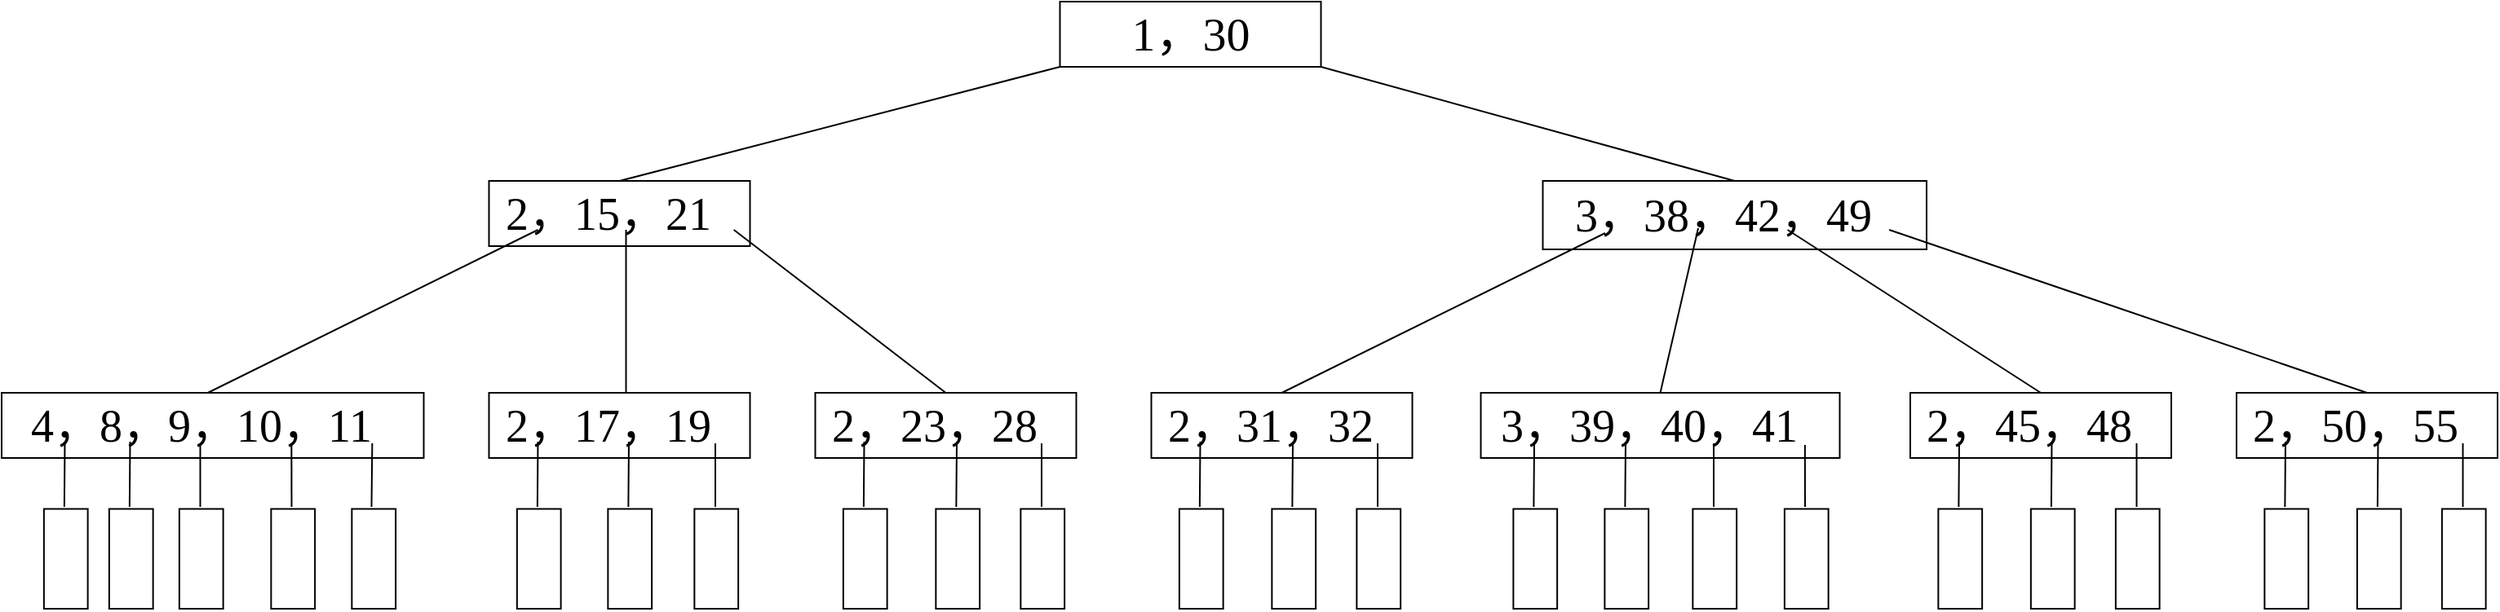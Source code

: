 <?xml version="1.0" encoding="UTF-8"?>
<mxfile version="23.0.2" type="browser">
  <diagram name="第 1 页" id="3PVEKyujBOwQawj6S-Ko">
    <mxGraphModel dx="2630" dy="1258" grid="1" gridSize="10" guides="1" tooltips="1" connect="1" arrows="1" fold="1" page="1" pageScale="1" pageWidth="827" pageHeight="1169" math="0" shadow="0">
      <root>
        <mxCell id="0" />
        <mxCell id="1" parent="0" />
        <mxCell id="MwAe-ZKwVNbbqnce8Q7p-1" value="&lt;font style=&quot;font-size: 28px;&quot; face=&quot;Times New Roman&quot;&gt;4，8，9，10，11&amp;nbsp;&amp;nbsp;&lt;/font&gt;" style="rounded=0;whiteSpace=wrap;html=1;align=center;" vertex="1" parent="1">
          <mxGeometry x="-350" y="328" width="258.75" height="40" as="geometry" />
        </mxCell>
        <mxCell id="MwAe-ZKwVNbbqnce8Q7p-2" value="" style="rounded=0;whiteSpace=wrap;html=1;rotation=90;" vertex="1" parent="1">
          <mxGeometry x="-301.25" y="416.44" width="61.25" height="26.88" as="geometry" />
        </mxCell>
        <mxCell id="MwAe-ZKwVNbbqnce8Q7p-3" value="" style="endArrow=none;html=1;rounded=0;" edge="1" parent="1">
          <mxGeometry width="50" height="50" relative="1" as="geometry">
            <mxPoint x="-271.57" y="398" as="sourcePoint" />
            <mxPoint x="-271.25" y="358" as="targetPoint" />
          </mxGeometry>
        </mxCell>
        <mxCell id="MwAe-ZKwVNbbqnce8Q7p-4" value="" style="rounded=0;whiteSpace=wrap;html=1;rotation=90;" vertex="1" parent="1">
          <mxGeometry x="-341.25" y="416.44" width="61.25" height="26.88" as="geometry" />
        </mxCell>
        <mxCell id="MwAe-ZKwVNbbqnce8Q7p-5" value="" style="endArrow=none;html=1;rounded=0;" edge="1" parent="1">
          <mxGeometry width="50" height="50" relative="1" as="geometry">
            <mxPoint x="-311.57" y="398" as="sourcePoint" />
            <mxPoint x="-311.25" y="358" as="targetPoint" />
          </mxGeometry>
        </mxCell>
        <mxCell id="MwAe-ZKwVNbbqnce8Q7p-6" value="" style="rounded=0;whiteSpace=wrap;html=1;rotation=90;" vertex="1" parent="1">
          <mxGeometry x="-258.25" y="416.44" width="61.25" height="26.88" as="geometry" />
        </mxCell>
        <mxCell id="MwAe-ZKwVNbbqnce8Q7p-7" value="" style="endArrow=none;html=1;rounded=0;" edge="1" parent="1">
          <mxGeometry width="50" height="50" relative="1" as="geometry">
            <mxPoint x="-228.25" y="398" as="sourcePoint" />
            <mxPoint x="-228.25" y="359" as="targetPoint" />
          </mxGeometry>
        </mxCell>
        <mxCell id="MwAe-ZKwVNbbqnce8Q7p-8" value="" style="rounded=0;whiteSpace=wrap;html=1;rotation=90;" vertex="1" parent="1">
          <mxGeometry x="-202" y="416.44" width="61.25" height="26.88" as="geometry" />
        </mxCell>
        <mxCell id="MwAe-ZKwVNbbqnce8Q7p-9" value="" style="endArrow=none;html=1;rounded=0;" edge="1" parent="1">
          <mxGeometry width="50" height="50" relative="1" as="geometry">
            <mxPoint x="-172.25" y="398" as="sourcePoint" />
            <mxPoint x="-172.32" y="360" as="targetPoint" />
          </mxGeometry>
        </mxCell>
        <mxCell id="MwAe-ZKwVNbbqnce8Q7p-10" value="" style="rounded=0;whiteSpace=wrap;html=1;rotation=90;" vertex="1" parent="1">
          <mxGeometry x="-152.5" y="416.44" width="61.25" height="26.88" as="geometry" />
        </mxCell>
        <mxCell id="MwAe-ZKwVNbbqnce8Q7p-11" value="" style="endArrow=none;html=1;rounded=0;" edge="1" parent="1">
          <mxGeometry width="50" height="50" relative="1" as="geometry">
            <mxPoint x="-123.25" y="398" as="sourcePoint" />
            <mxPoint x="-122.82" y="359" as="targetPoint" />
          </mxGeometry>
        </mxCell>
        <mxCell id="MwAe-ZKwVNbbqnce8Q7p-12" value="&lt;font face=&quot;Times New Roman&quot;&gt;&lt;span style=&quot;font-size: 28px;&quot;&gt;2，17，19&amp;nbsp;&amp;nbsp;&lt;/span&gt;&lt;/font&gt;" style="rounded=0;whiteSpace=wrap;html=1;align=center;" vertex="1" parent="1">
          <mxGeometry x="-51.25" y="328" width="160" height="40" as="geometry" />
        </mxCell>
        <mxCell id="MwAe-ZKwVNbbqnce8Q7p-13" value="" style="rounded=0;whiteSpace=wrap;html=1;rotation=90;" vertex="1" parent="1">
          <mxGeometry x="4.5" y="416.44" width="61.25" height="26.88" as="geometry" />
        </mxCell>
        <mxCell id="MwAe-ZKwVNbbqnce8Q7p-14" value="" style="endArrow=none;html=1;rounded=0;" edge="1" parent="1">
          <mxGeometry width="50" height="50" relative="1" as="geometry">
            <mxPoint x="34.18" y="398" as="sourcePoint" />
            <mxPoint x="34.5" y="358" as="targetPoint" />
          </mxGeometry>
        </mxCell>
        <mxCell id="MwAe-ZKwVNbbqnce8Q7p-15" value="" style="rounded=0;whiteSpace=wrap;html=1;rotation=90;" vertex="1" parent="1">
          <mxGeometry x="-51.25" y="416.44" width="61.25" height="26.88" as="geometry" />
        </mxCell>
        <mxCell id="MwAe-ZKwVNbbqnce8Q7p-16" value="" style="endArrow=none;html=1;rounded=0;" edge="1" parent="1">
          <mxGeometry width="50" height="50" relative="1" as="geometry">
            <mxPoint x="-21.57" y="398" as="sourcePoint" />
            <mxPoint x="-21.25" y="358" as="targetPoint" />
          </mxGeometry>
        </mxCell>
        <mxCell id="MwAe-ZKwVNbbqnce8Q7p-17" value="" style="rounded=0;whiteSpace=wrap;html=1;rotation=90;" vertex="1" parent="1">
          <mxGeometry x="57.5" y="416.44" width="61.25" height="26.88" as="geometry" />
        </mxCell>
        <mxCell id="MwAe-ZKwVNbbqnce8Q7p-18" value="" style="endArrow=none;html=1;rounded=0;" edge="1" parent="1">
          <mxGeometry width="50" height="50" relative="1" as="geometry">
            <mxPoint x="87.5" y="398" as="sourcePoint" />
            <mxPoint x="87.5" y="359" as="targetPoint" />
          </mxGeometry>
        </mxCell>
        <mxCell id="MwAe-ZKwVNbbqnce8Q7p-19" value="&lt;font face=&quot;Times New Roman&quot;&gt;&lt;span style=&quot;font-size: 28px;&quot;&gt;2，23，28&amp;nbsp;&amp;nbsp;&lt;/span&gt;&lt;/font&gt;" style="rounded=0;whiteSpace=wrap;html=1;align=center;" vertex="1" parent="1">
          <mxGeometry x="148.75" y="328" width="160" height="40" as="geometry" />
        </mxCell>
        <mxCell id="MwAe-ZKwVNbbqnce8Q7p-20" value="" style="rounded=0;whiteSpace=wrap;html=1;rotation=90;" vertex="1" parent="1">
          <mxGeometry x="205.5" y="416.44" width="61.25" height="26.88" as="geometry" />
        </mxCell>
        <mxCell id="MwAe-ZKwVNbbqnce8Q7p-21" value="" style="endArrow=none;html=1;rounded=0;" edge="1" parent="1">
          <mxGeometry width="50" height="50" relative="1" as="geometry">
            <mxPoint x="235.18" y="398" as="sourcePoint" />
            <mxPoint x="235.5" y="358" as="targetPoint" />
          </mxGeometry>
        </mxCell>
        <mxCell id="MwAe-ZKwVNbbqnce8Q7p-22" value="" style="rounded=0;whiteSpace=wrap;html=1;rotation=90;" vertex="1" parent="1">
          <mxGeometry x="148.75" y="416.44" width="61.25" height="26.88" as="geometry" />
        </mxCell>
        <mxCell id="MwAe-ZKwVNbbqnce8Q7p-23" value="" style="endArrow=none;html=1;rounded=0;" edge="1" parent="1">
          <mxGeometry width="50" height="50" relative="1" as="geometry">
            <mxPoint x="178.43" y="398" as="sourcePoint" />
            <mxPoint x="178.75" y="358" as="targetPoint" />
          </mxGeometry>
        </mxCell>
        <mxCell id="MwAe-ZKwVNbbqnce8Q7p-24" value="" style="rounded=0;whiteSpace=wrap;html=1;rotation=90;" vertex="1" parent="1">
          <mxGeometry x="257.5" y="416.44" width="61.25" height="26.88" as="geometry" />
        </mxCell>
        <mxCell id="MwAe-ZKwVNbbqnce8Q7p-25" value="" style="endArrow=none;html=1;rounded=0;" edge="1" parent="1">
          <mxGeometry width="50" height="50" relative="1" as="geometry">
            <mxPoint x="287.5" y="398" as="sourcePoint" />
            <mxPoint x="287.5" y="359" as="targetPoint" />
          </mxGeometry>
        </mxCell>
        <mxCell id="MwAe-ZKwVNbbqnce8Q7p-26" value="&lt;font face=&quot;Times New Roman&quot;&gt;&lt;span style=&quot;font-size: 28px;&quot;&gt;2，31，32&amp;nbsp;&amp;nbsp;&lt;/span&gt;&lt;/font&gt;" style="rounded=0;whiteSpace=wrap;html=1;align=center;" vertex="1" parent="1">
          <mxGeometry x="354.75" y="328" width="160" height="40" as="geometry" />
        </mxCell>
        <mxCell id="MwAe-ZKwVNbbqnce8Q7p-27" value="" style="rounded=0;whiteSpace=wrap;html=1;rotation=90;" vertex="1" parent="1">
          <mxGeometry x="411.5" y="416.44" width="61.25" height="26.88" as="geometry" />
        </mxCell>
        <mxCell id="MwAe-ZKwVNbbqnce8Q7p-28" value="" style="endArrow=none;html=1;rounded=0;" edge="1" parent="1">
          <mxGeometry width="50" height="50" relative="1" as="geometry">
            <mxPoint x="441.18" y="398" as="sourcePoint" />
            <mxPoint x="441.5" y="358" as="targetPoint" />
          </mxGeometry>
        </mxCell>
        <mxCell id="MwAe-ZKwVNbbqnce8Q7p-29" value="" style="rounded=0;whiteSpace=wrap;html=1;rotation=90;" vertex="1" parent="1">
          <mxGeometry x="354.75" y="416.44" width="61.25" height="26.88" as="geometry" />
        </mxCell>
        <mxCell id="MwAe-ZKwVNbbqnce8Q7p-30" value="" style="endArrow=none;html=1;rounded=0;" edge="1" parent="1">
          <mxGeometry width="50" height="50" relative="1" as="geometry">
            <mxPoint x="384.43" y="398" as="sourcePoint" />
            <mxPoint x="384.75" y="358" as="targetPoint" />
          </mxGeometry>
        </mxCell>
        <mxCell id="MwAe-ZKwVNbbqnce8Q7p-31" value="" style="rounded=0;whiteSpace=wrap;html=1;rotation=90;" vertex="1" parent="1">
          <mxGeometry x="463.5" y="416.44" width="61.25" height="26.88" as="geometry" />
        </mxCell>
        <mxCell id="MwAe-ZKwVNbbqnce8Q7p-32" value="" style="endArrow=none;html=1;rounded=0;" edge="1" parent="1">
          <mxGeometry width="50" height="50" relative="1" as="geometry">
            <mxPoint x="493.5" y="398" as="sourcePoint" />
            <mxPoint x="493.5" y="359" as="targetPoint" />
          </mxGeometry>
        </mxCell>
        <mxCell id="MwAe-ZKwVNbbqnce8Q7p-33" value="&lt;font face=&quot;Times New Roman&quot;&gt;&lt;span style=&quot;font-size: 28px;&quot;&gt;3，39，40，41&amp;nbsp;&amp;nbsp;&lt;/span&gt;&lt;/font&gt;" style="rounded=0;whiteSpace=wrap;html=1;align=center;" vertex="1" parent="1">
          <mxGeometry x="556.75" y="328" width="220" height="40" as="geometry" />
        </mxCell>
        <mxCell id="MwAe-ZKwVNbbqnce8Q7p-34" value="" style="rounded=0;whiteSpace=wrap;html=1;rotation=90;" vertex="1" parent="1">
          <mxGeometry x="615.5" y="416.44" width="61.25" height="26.88" as="geometry" />
        </mxCell>
        <mxCell id="MwAe-ZKwVNbbqnce8Q7p-35" value="" style="endArrow=none;html=1;rounded=0;" edge="1" parent="1">
          <mxGeometry width="50" height="50" relative="1" as="geometry">
            <mxPoint x="645.18" y="398" as="sourcePoint" />
            <mxPoint x="645.5" y="358" as="targetPoint" />
          </mxGeometry>
        </mxCell>
        <mxCell id="MwAe-ZKwVNbbqnce8Q7p-36" value="" style="rounded=0;whiteSpace=wrap;html=1;rotation=90;" vertex="1" parent="1">
          <mxGeometry x="559.5" y="416.44" width="61.25" height="26.88" as="geometry" />
        </mxCell>
        <mxCell id="MwAe-ZKwVNbbqnce8Q7p-37" value="" style="endArrow=none;html=1;rounded=0;" edge="1" parent="1">
          <mxGeometry width="50" height="50" relative="1" as="geometry">
            <mxPoint x="589.18" y="398" as="sourcePoint" />
            <mxPoint x="589.5" y="358" as="targetPoint" />
          </mxGeometry>
        </mxCell>
        <mxCell id="MwAe-ZKwVNbbqnce8Q7p-38" value="" style="rounded=0;whiteSpace=wrap;html=1;rotation=90;" vertex="1" parent="1">
          <mxGeometry x="669.5" y="416.44" width="61.25" height="26.88" as="geometry" />
        </mxCell>
        <mxCell id="MwAe-ZKwVNbbqnce8Q7p-39" value="" style="endArrow=none;html=1;rounded=0;" edge="1" parent="1">
          <mxGeometry width="50" height="50" relative="1" as="geometry">
            <mxPoint x="699.5" y="398" as="sourcePoint" />
            <mxPoint x="699.5" y="359" as="targetPoint" />
          </mxGeometry>
        </mxCell>
        <mxCell id="MwAe-ZKwVNbbqnce8Q7p-40" value="" style="rounded=0;whiteSpace=wrap;html=1;rotation=90;" vertex="1" parent="1">
          <mxGeometry x="725.75" y="416.44" width="61.25" height="26.88" as="geometry" />
        </mxCell>
        <mxCell id="MwAe-ZKwVNbbqnce8Q7p-41" value="" style="endArrow=none;html=1;rounded=0;" edge="1" parent="1">
          <mxGeometry width="50" height="50" relative="1" as="geometry">
            <mxPoint x="755.5" y="398" as="sourcePoint" />
            <mxPoint x="755.43" y="360" as="targetPoint" />
          </mxGeometry>
        </mxCell>
        <mxCell id="MwAe-ZKwVNbbqnce8Q7p-53" value="&lt;font face=&quot;Times New Roman&quot;&gt;&lt;span style=&quot;font-size: 28px;&quot;&gt;2，15，21&amp;nbsp;&amp;nbsp;&lt;/span&gt;&lt;/font&gt;" style="rounded=0;whiteSpace=wrap;html=1;align=center;" vertex="1" parent="1">
          <mxGeometry x="-51.25" y="198" width="160" height="40" as="geometry" />
        </mxCell>
        <mxCell id="MwAe-ZKwVNbbqnce8Q7p-54" value="&lt;font face=&quot;Times New Roman&quot;&gt;&lt;span style=&quot;font-size: 28px;&quot;&gt;3，38，42，49&amp;nbsp;&amp;nbsp;&lt;/span&gt;&lt;/font&gt;" style="rounded=0;whiteSpace=wrap;html=1;align=center;" vertex="1" parent="1">
          <mxGeometry x="594.75" y="198" width="235.25" height="42" as="geometry" />
        </mxCell>
        <mxCell id="MwAe-ZKwVNbbqnce8Q7p-55" value="" style="endArrow=none;html=1;rounded=0;exitX=0.5;exitY=0;exitDx=0;exitDy=0;" edge="1" parent="1">
          <mxGeometry width="50" height="50" relative="1" as="geometry">
            <mxPoint x="-223.625" y="328" as="sourcePoint" />
            <mxPoint x="-21.25" y="228" as="targetPoint" />
          </mxGeometry>
        </mxCell>
        <mxCell id="MwAe-ZKwVNbbqnce8Q7p-56" value="" style="endArrow=none;html=1;rounded=0;exitX=0.5;exitY=0;exitDx=0;exitDy=0;" edge="1" parent="1">
          <mxGeometry width="50" height="50" relative="1" as="geometry">
            <mxPoint x="32.75" y="328" as="sourcePoint" />
            <mxPoint x="32.75" y="228" as="targetPoint" />
          </mxGeometry>
        </mxCell>
        <mxCell id="MwAe-ZKwVNbbqnce8Q7p-57" value="" style="endArrow=none;html=1;rounded=0;entryX=0.938;entryY=0.75;entryDx=0;entryDy=0;entryPerimeter=0;exitX=0.5;exitY=0;exitDx=0;exitDy=0;" edge="1" source="MwAe-ZKwVNbbqnce8Q7p-19" target="MwAe-ZKwVNbbqnce8Q7p-53" parent="1">
          <mxGeometry width="50" height="50" relative="1" as="geometry">
            <mxPoint x="78.75" y="358" as="sourcePoint" />
            <mxPoint x="128.75" y="308" as="targetPoint" />
          </mxGeometry>
        </mxCell>
        <mxCell id="MwAe-ZKwVNbbqnce8Q7p-58" value="" style="endArrow=none;html=1;rounded=0;exitX=0.5;exitY=0;exitDx=0;exitDy=0;" edge="1" source="MwAe-ZKwVNbbqnce8Q7p-26" parent="1">
          <mxGeometry width="50" height="50" relative="1" as="geometry">
            <mxPoint x="437.75" y="328" as="sourcePoint" />
            <mxPoint x="633" y="230" as="targetPoint" />
          </mxGeometry>
        </mxCell>
        <mxCell id="MwAe-ZKwVNbbqnce8Q7p-59" value="" style="endArrow=none;html=1;rounded=0;exitX=0.5;exitY=0;exitDx=0;exitDy=0;" edge="1" source="MwAe-ZKwVNbbqnce8Q7p-33" parent="1">
          <mxGeometry width="50" height="50" relative="1" as="geometry">
            <mxPoint x="682.75" y="316.96" as="sourcePoint" />
            <mxPoint x="690" y="227" as="targetPoint" />
          </mxGeometry>
        </mxCell>
        <mxCell id="MwAe-ZKwVNbbqnce8Q7p-60" value="" style="endArrow=none;html=1;rounded=0;exitX=0.5;exitY=0;exitDx=0;exitDy=0;" edge="1" source="MwAe-ZKwVNbbqnce8Q7p-65" parent="1">
          <mxGeometry width="50" height="50" relative="1" as="geometry">
            <mxPoint x="904" y="328.0" as="sourcePoint" />
            <mxPoint x="744.75" y="228" as="targetPoint" />
          </mxGeometry>
        </mxCell>
        <mxCell id="MwAe-ZKwVNbbqnce8Q7p-61" value="&lt;font face=&quot;Times New Roman&quot;&gt;&lt;span style=&quot;font-size: 29px;&quot;&gt;1，30&lt;/span&gt;&lt;/font&gt;" style="rounded=0;whiteSpace=wrap;html=1;align=center;" vertex="1" parent="1">
          <mxGeometry x="298.75" y="88" width="160" height="40" as="geometry" />
        </mxCell>
        <mxCell id="MwAe-ZKwVNbbqnce8Q7p-62" value="" style="endArrow=none;html=1;rounded=0;exitX=0.5;exitY=0;exitDx=0;exitDy=0;" edge="1" source="MwAe-ZKwVNbbqnce8Q7p-53" parent="1">
          <mxGeometry width="50" height="50" relative="1" as="geometry">
            <mxPoint x="521.75" y="338" as="sourcePoint" />
            <mxPoint x="298.75" y="128" as="targetPoint" />
          </mxGeometry>
        </mxCell>
        <mxCell id="MwAe-ZKwVNbbqnce8Q7p-63" value="" style="endArrow=none;html=1;rounded=0;entryX=1;entryY=1;entryDx=0;entryDy=0;exitX=0.5;exitY=0;exitDx=0;exitDy=0;" edge="1" source="MwAe-ZKwVNbbqnce8Q7p-54" target="MwAe-ZKwVNbbqnce8Q7p-61" parent="1">
          <mxGeometry width="50" height="50" relative="1" as="geometry">
            <mxPoint x="608.75" y="338" as="sourcePoint" />
            <mxPoint x="658.75" y="288" as="targetPoint" />
          </mxGeometry>
        </mxCell>
        <mxCell id="MwAe-ZKwVNbbqnce8Q7p-65" value="&lt;font face=&quot;Times New Roman&quot;&gt;&lt;span style=&quot;font-size: 28px;&quot;&gt;2，45，48&amp;nbsp;&amp;nbsp;&lt;/span&gt;&lt;/font&gt;" style="rounded=0;whiteSpace=wrap;html=1;align=center;" vertex="1" parent="1">
          <mxGeometry x="820" y="328" width="160" height="40" as="geometry" />
        </mxCell>
        <mxCell id="MwAe-ZKwVNbbqnce8Q7p-66" value="" style="rounded=0;whiteSpace=wrap;html=1;rotation=90;" vertex="1" parent="1">
          <mxGeometry x="876.75" y="416.44" width="61.25" height="26.88" as="geometry" />
        </mxCell>
        <mxCell id="MwAe-ZKwVNbbqnce8Q7p-67" value="" style="endArrow=none;html=1;rounded=0;" edge="1" parent="1">
          <mxGeometry width="50" height="50" relative="1" as="geometry">
            <mxPoint x="906.43" y="398" as="sourcePoint" />
            <mxPoint x="906.75" y="358" as="targetPoint" />
          </mxGeometry>
        </mxCell>
        <mxCell id="MwAe-ZKwVNbbqnce8Q7p-68" value="" style="rounded=0;whiteSpace=wrap;html=1;rotation=90;" vertex="1" parent="1">
          <mxGeometry x="820" y="416.44" width="61.25" height="26.88" as="geometry" />
        </mxCell>
        <mxCell id="MwAe-ZKwVNbbqnce8Q7p-69" value="" style="endArrow=none;html=1;rounded=0;" edge="1" parent="1">
          <mxGeometry width="50" height="50" relative="1" as="geometry">
            <mxPoint x="849.68" y="398" as="sourcePoint" />
            <mxPoint x="850" y="358" as="targetPoint" />
          </mxGeometry>
        </mxCell>
        <mxCell id="MwAe-ZKwVNbbqnce8Q7p-70" value="" style="rounded=0;whiteSpace=wrap;html=1;rotation=90;" vertex="1" parent="1">
          <mxGeometry x="928.75" y="416.44" width="61.25" height="26.88" as="geometry" />
        </mxCell>
        <mxCell id="MwAe-ZKwVNbbqnce8Q7p-71" value="" style="endArrow=none;html=1;rounded=0;" edge="1" parent="1">
          <mxGeometry width="50" height="50" relative="1" as="geometry">
            <mxPoint x="958.75" y="398" as="sourcePoint" />
            <mxPoint x="958.75" y="359" as="targetPoint" />
          </mxGeometry>
        </mxCell>
        <mxCell id="MwAe-ZKwVNbbqnce8Q7p-72" value="&lt;font face=&quot;Times New Roman&quot;&gt;&lt;span style=&quot;font-size: 28px;&quot;&gt;2，50，55&amp;nbsp;&amp;nbsp;&lt;/span&gt;&lt;/font&gt;" style="rounded=0;whiteSpace=wrap;html=1;align=center;" vertex="1" parent="1">
          <mxGeometry x="1020" y="328" width="160" height="40" as="geometry" />
        </mxCell>
        <mxCell id="MwAe-ZKwVNbbqnce8Q7p-73" value="" style="rounded=0;whiteSpace=wrap;html=1;rotation=90;" vertex="1" parent="1">
          <mxGeometry x="1076.75" y="416.44" width="61.25" height="26.88" as="geometry" />
        </mxCell>
        <mxCell id="MwAe-ZKwVNbbqnce8Q7p-74" value="" style="endArrow=none;html=1;rounded=0;" edge="1" parent="1">
          <mxGeometry width="50" height="50" relative="1" as="geometry">
            <mxPoint x="1106.43" y="398" as="sourcePoint" />
            <mxPoint x="1106.75" y="358" as="targetPoint" />
          </mxGeometry>
        </mxCell>
        <mxCell id="MwAe-ZKwVNbbqnce8Q7p-75" value="" style="rounded=0;whiteSpace=wrap;html=1;rotation=90;" vertex="1" parent="1">
          <mxGeometry x="1020" y="416.44" width="61.25" height="26.88" as="geometry" />
        </mxCell>
        <mxCell id="MwAe-ZKwVNbbqnce8Q7p-76" value="" style="endArrow=none;html=1;rounded=0;" edge="1" parent="1">
          <mxGeometry width="50" height="50" relative="1" as="geometry">
            <mxPoint x="1049.68" y="398" as="sourcePoint" />
            <mxPoint x="1050" y="358" as="targetPoint" />
          </mxGeometry>
        </mxCell>
        <mxCell id="MwAe-ZKwVNbbqnce8Q7p-77" value="" style="rounded=0;whiteSpace=wrap;html=1;rotation=90;" vertex="1" parent="1">
          <mxGeometry x="1128.75" y="416.44" width="61.25" height="26.88" as="geometry" />
        </mxCell>
        <mxCell id="MwAe-ZKwVNbbqnce8Q7p-78" value="" style="endArrow=none;html=1;rounded=0;" edge="1" parent="1">
          <mxGeometry width="50" height="50" relative="1" as="geometry">
            <mxPoint x="1158.75" y="398" as="sourcePoint" />
            <mxPoint x="1158.75" y="359" as="targetPoint" />
          </mxGeometry>
        </mxCell>
        <mxCell id="MwAe-ZKwVNbbqnce8Q7p-79" value="" style="endArrow=none;html=1;rounded=0;exitX=0.5;exitY=0;exitDx=0;exitDy=0;" edge="1" parent="1" source="MwAe-ZKwVNbbqnce8Q7p-72">
          <mxGeometry width="50" height="50" relative="1" as="geometry">
            <mxPoint x="1120" y="316.0" as="sourcePoint" />
            <mxPoint x="807.055" y="228.0" as="targetPoint" />
          </mxGeometry>
        </mxCell>
      </root>
    </mxGraphModel>
  </diagram>
</mxfile>
